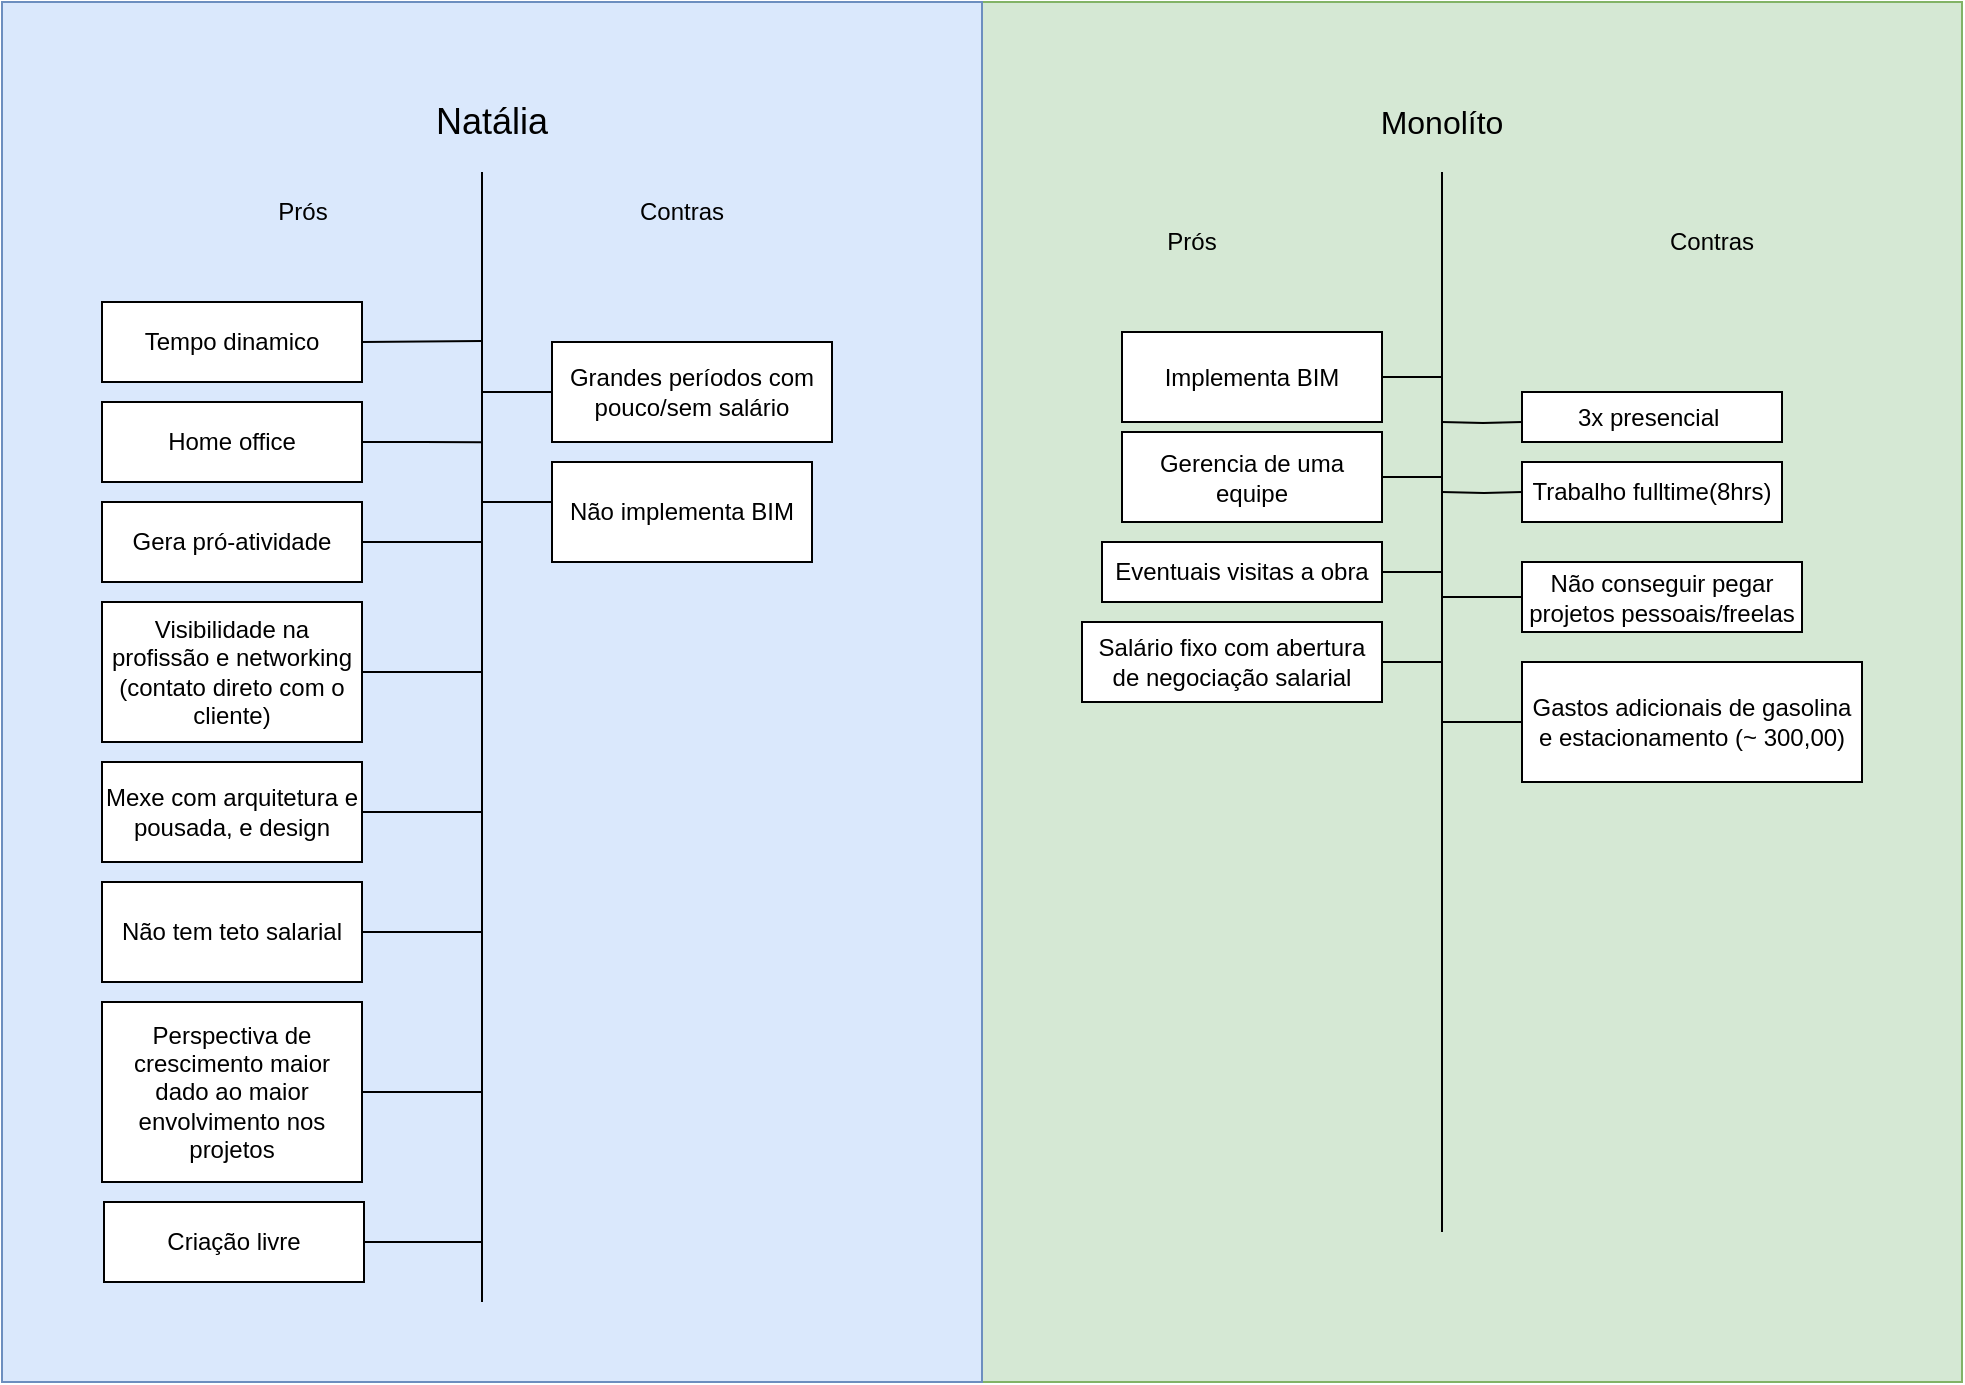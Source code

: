 <mxfile version="23.1.5" type="github">
  <diagram name="Página-1" id="90l4WW7jN_LVAfWG3sPw">
    <mxGraphModel dx="2140" dy="1875" grid="1" gridSize="10" guides="1" tooltips="1" connect="1" arrows="1" fold="1" page="1" pageScale="1" pageWidth="827" pageHeight="1169" math="0" shadow="0">
      <root>
        <mxCell id="0" />
        <mxCell id="1" parent="0" />
        <mxCell id="gnCCzN9J53n9b-ZjmNMW-61" value="" style="rounded=0;whiteSpace=wrap;html=1;fillColor=#d5e8d4;strokeColor=#82b366;" vertex="1" parent="1">
          <mxGeometry x="280" y="-260" width="490" height="690" as="geometry" />
        </mxCell>
        <mxCell id="gnCCzN9J53n9b-ZjmNMW-60" value="" style="rounded=0;whiteSpace=wrap;html=1;fillColor=#dae8fc;strokeColor=#6c8ebf;" vertex="1" parent="1">
          <mxGeometry x="-210" y="-260" width="490" height="690" as="geometry" />
        </mxCell>
        <mxCell id="gnCCzN9J53n9b-ZjmNMW-41" style="edgeStyle=orthogonalEdgeStyle;rounded=0;orthogonalLoop=1;jettySize=auto;html=1;exitX=1;exitY=0.5;exitDx=0;exitDy=0;arcSize=0;endArrow=none;endFill=0;" edge="1" parent="1" source="gnCCzN9J53n9b-ZjmNMW-1">
          <mxGeometry relative="1" as="geometry">
            <mxPoint x="30" y="-90.471" as="targetPoint" />
          </mxGeometry>
        </mxCell>
        <mxCell id="gnCCzN9J53n9b-ZjmNMW-1" value="Tempo dinamico" style="rounded=0;whiteSpace=wrap;html=1;" vertex="1" parent="1">
          <mxGeometry x="-160" y="-110" width="130" height="40" as="geometry" />
        </mxCell>
        <mxCell id="gnCCzN9J53n9b-ZjmNMW-2" value="" style="endArrow=none;html=1;rounded=0;" edge="1" parent="1">
          <mxGeometry width="50" height="50" relative="1" as="geometry">
            <mxPoint x="30" y="390" as="sourcePoint" />
            <mxPoint x="30" y="-175" as="targetPoint" />
          </mxGeometry>
        </mxCell>
        <mxCell id="gnCCzN9J53n9b-ZjmNMW-42" style="edgeStyle=orthogonalEdgeStyle;rounded=0;orthogonalLoop=1;jettySize=auto;html=1;exitX=1;exitY=0.5;exitDx=0;exitDy=0;endArrow=none;endFill=0;" edge="1" parent="1" source="gnCCzN9J53n9b-ZjmNMW-3">
          <mxGeometry relative="1" as="geometry">
            <mxPoint x="30" y="-39.882" as="targetPoint" />
          </mxGeometry>
        </mxCell>
        <mxCell id="gnCCzN9J53n9b-ZjmNMW-3" value="Home office" style="rounded=0;whiteSpace=wrap;html=1;" vertex="1" parent="1">
          <mxGeometry x="-160" y="-60" width="130" height="40" as="geometry" />
        </mxCell>
        <mxCell id="gnCCzN9J53n9b-ZjmNMW-4" value="Gera pró-atividade" style="rounded=0;whiteSpace=wrap;html=1;" vertex="1" parent="1">
          <mxGeometry x="-160" y="-10" width="130" height="40" as="geometry" />
        </mxCell>
        <mxCell id="gnCCzN9J53n9b-ZjmNMW-5" value="Visibilidade na profissão e networking (contato direto com o cliente)" style="rounded=0;whiteSpace=wrap;html=1;" vertex="1" parent="1">
          <mxGeometry x="-160" y="40" width="130" height="70" as="geometry" />
        </mxCell>
        <mxCell id="gnCCzN9J53n9b-ZjmNMW-6" value="Mexe com arquitetura e pousada, e design" style="rounded=0;whiteSpace=wrap;html=1;" vertex="1" parent="1">
          <mxGeometry x="-160" y="120" width="130" height="50" as="geometry" />
        </mxCell>
        <mxCell id="gnCCzN9J53n9b-ZjmNMW-7" value="Prós" style="text;html=1;align=center;verticalAlign=middle;whiteSpace=wrap;rounded=0;" vertex="1" parent="1">
          <mxGeometry x="-140" y="-170" width="161" height="30" as="geometry" />
        </mxCell>
        <mxCell id="gnCCzN9J53n9b-ZjmNMW-8" value="Contras" style="text;html=1;align=center;verticalAlign=middle;whiteSpace=wrap;rounded=0;" vertex="1" parent="1">
          <mxGeometry x="60" y="-170" width="140" height="30" as="geometry" />
        </mxCell>
        <mxCell id="gnCCzN9J53n9b-ZjmNMW-9" value="Natália" style="text;html=1;align=center;verticalAlign=middle;whiteSpace=wrap;rounded=0;fontSize=18;" vertex="1" parent="1">
          <mxGeometry x="-30" y="-215" width="130" height="30" as="geometry" />
        </mxCell>
        <mxCell id="gnCCzN9J53n9b-ZjmNMW-10" value="Não tem teto salarial" style="rounded=0;whiteSpace=wrap;html=1;" vertex="1" parent="1">
          <mxGeometry x="-160" y="180" width="130" height="50" as="geometry" />
        </mxCell>
        <mxCell id="gnCCzN9J53n9b-ZjmNMW-11" value="Perspectiva de crescimento maior dado ao maior envolvimento nos projetos" style="rounded=0;whiteSpace=wrap;html=1;" vertex="1" parent="1">
          <mxGeometry x="-160" y="240" width="130" height="90" as="geometry" />
        </mxCell>
        <mxCell id="gnCCzN9J53n9b-ZjmNMW-12" value="Grandes períodos com pouco/sem salário" style="rounded=0;whiteSpace=wrap;html=1;" vertex="1" parent="1">
          <mxGeometry x="65" y="-90" width="140" height="50" as="geometry" />
        </mxCell>
        <mxCell id="gnCCzN9J53n9b-ZjmNMW-13" value="Não implementa BIM" style="rounded=0;whiteSpace=wrap;html=1;" vertex="1" parent="1">
          <mxGeometry x="65" y="-30" width="130" height="50" as="geometry" />
        </mxCell>
        <mxCell id="gnCCzN9J53n9b-ZjmNMW-15" value="Criação livre" style="rounded=0;whiteSpace=wrap;html=1;" vertex="1" parent="1">
          <mxGeometry x="-159" y="340" width="130" height="40" as="geometry" />
        </mxCell>
        <mxCell id="gnCCzN9J53n9b-ZjmNMW-17" value="" style="endArrow=none;html=1;rounded=0;" edge="1" parent="1">
          <mxGeometry width="50" height="50" relative="1" as="geometry">
            <mxPoint x="510" y="355" as="sourcePoint" />
            <mxPoint x="510" y="-175" as="targetPoint" />
          </mxGeometry>
        </mxCell>
        <mxCell id="gnCCzN9J53n9b-ZjmNMW-22" value="Prós" style="text;html=1;align=center;verticalAlign=middle;whiteSpace=wrap;rounded=0;" vertex="1" parent="1">
          <mxGeometry x="270" y="-155" width="230" height="30" as="geometry" />
        </mxCell>
        <mxCell id="gnCCzN9J53n9b-ZjmNMW-23" value="Contras" style="text;html=1;align=center;verticalAlign=middle;whiteSpace=wrap;rounded=0;" vertex="1" parent="1">
          <mxGeometry x="530" y="-155" width="230" height="30" as="geometry" />
        </mxCell>
        <mxCell id="gnCCzN9J53n9b-ZjmNMW-24" value="Monolíto" style="text;html=1;align=center;verticalAlign=middle;whiteSpace=wrap;rounded=0;fontSize=16;" vertex="1" parent="1">
          <mxGeometry x="440" y="-215" width="140" height="30" as="geometry" />
        </mxCell>
        <mxCell id="gnCCzN9J53n9b-ZjmNMW-28" value="3x presencial&amp;nbsp;" style="rounded=0;whiteSpace=wrap;html=1;" vertex="1" parent="1">
          <mxGeometry x="550" y="-65" width="130" height="25" as="geometry" />
        </mxCell>
        <mxCell id="gnCCzN9J53n9b-ZjmNMW-52" style="edgeStyle=orthogonalEdgeStyle;rounded=0;orthogonalLoop=1;jettySize=auto;html=1;exitX=1;exitY=0.5;exitDx=0;exitDy=0;endArrow=none;endFill=0;" edge="1" parent="1" source="gnCCzN9J53n9b-ZjmNMW-30">
          <mxGeometry relative="1" as="geometry">
            <mxPoint x="510" y="-66.941" as="targetPoint" />
          </mxGeometry>
        </mxCell>
        <mxCell id="gnCCzN9J53n9b-ZjmNMW-30" value="Implementa BIM" style="rounded=0;whiteSpace=wrap;html=1;" vertex="1" parent="1">
          <mxGeometry x="350" y="-95" width="130" height="45" as="geometry" />
        </mxCell>
        <mxCell id="gnCCzN9J53n9b-ZjmNMW-31" value="Gerencia de uma equipe" style="rounded=0;whiteSpace=wrap;html=1;" vertex="1" parent="1">
          <mxGeometry x="350" y="-45" width="130" height="45" as="geometry" />
        </mxCell>
        <mxCell id="gnCCzN9J53n9b-ZjmNMW-32" value="Salário fixo com abertura de negociação salarial" style="rounded=0;whiteSpace=wrap;html=1;" vertex="1" parent="1">
          <mxGeometry x="330" y="50" width="150" height="40" as="geometry" />
        </mxCell>
        <mxCell id="gnCCzN9J53n9b-ZjmNMW-34" value="Eventuais visitas a obra" style="rounded=0;whiteSpace=wrap;html=1;" vertex="1" parent="1">
          <mxGeometry x="340" y="10" width="140" height="30" as="geometry" />
        </mxCell>
        <mxCell id="gnCCzN9J53n9b-ZjmNMW-35" value="Trabalho fulltime(8hrs)" style="rounded=0;whiteSpace=wrap;html=1;" vertex="1" parent="1">
          <mxGeometry x="550" y="-30" width="130" height="30" as="geometry" />
        </mxCell>
        <mxCell id="gnCCzN9J53n9b-ZjmNMW-58" style="edgeStyle=orthogonalEdgeStyle;rounded=0;orthogonalLoop=1;jettySize=auto;html=1;exitX=0;exitY=0.5;exitDx=0;exitDy=0;endArrow=none;endFill=0;" edge="1" parent="1" source="gnCCzN9J53n9b-ZjmNMW-36">
          <mxGeometry relative="1" as="geometry">
            <mxPoint x="510" y="37.552" as="targetPoint" />
          </mxGeometry>
        </mxCell>
        <mxCell id="gnCCzN9J53n9b-ZjmNMW-36" value="Não conseguir pegar projetos pessoais/freelas" style="rounded=0;whiteSpace=wrap;html=1;" vertex="1" parent="1">
          <mxGeometry x="550" y="20" width="140" height="35" as="geometry" />
        </mxCell>
        <mxCell id="gnCCzN9J53n9b-ZjmNMW-59" style="edgeStyle=orthogonalEdgeStyle;rounded=0;orthogonalLoop=1;jettySize=auto;html=1;exitX=0;exitY=0.5;exitDx=0;exitDy=0;endArrow=none;endFill=0;" edge="1" parent="1" source="gnCCzN9J53n9b-ZjmNMW-40">
          <mxGeometry relative="1" as="geometry">
            <mxPoint x="510" y="100" as="targetPoint" />
          </mxGeometry>
        </mxCell>
        <mxCell id="gnCCzN9J53n9b-ZjmNMW-40" value="Gastos adicionais de gasolina e estacionamento (~ 300,00)" style="rounded=0;whiteSpace=wrap;html=1;" vertex="1" parent="1">
          <mxGeometry x="550" y="70" width="170" height="60" as="geometry" />
        </mxCell>
        <mxCell id="gnCCzN9J53n9b-ZjmNMW-43" style="edgeStyle=orthogonalEdgeStyle;rounded=0;orthogonalLoop=1;jettySize=auto;html=1;exitX=1;exitY=0.5;exitDx=0;exitDy=0;endArrow=none;endFill=0;" edge="1" parent="1" source="gnCCzN9J53n9b-ZjmNMW-4">
          <mxGeometry relative="1" as="geometry">
            <mxPoint x="30" y="10" as="targetPoint" />
            <mxPoint x="-20" y="-30" as="sourcePoint" />
          </mxGeometry>
        </mxCell>
        <mxCell id="gnCCzN9J53n9b-ZjmNMW-44" style="edgeStyle=orthogonalEdgeStyle;rounded=0;orthogonalLoop=1;jettySize=auto;html=1;exitX=1;exitY=0.5;exitDx=0;exitDy=0;endArrow=none;endFill=0;" edge="1" parent="1" source="gnCCzN9J53n9b-ZjmNMW-5">
          <mxGeometry relative="1" as="geometry">
            <mxPoint x="30" y="75" as="targetPoint" />
            <mxPoint x="-10" y="-20" as="sourcePoint" />
          </mxGeometry>
        </mxCell>
        <mxCell id="gnCCzN9J53n9b-ZjmNMW-45" style="edgeStyle=orthogonalEdgeStyle;rounded=0;orthogonalLoop=1;jettySize=auto;html=1;exitX=1;exitY=0.5;exitDx=0;exitDy=0;endArrow=none;endFill=0;" edge="1" parent="1" source="gnCCzN9J53n9b-ZjmNMW-6">
          <mxGeometry relative="1" as="geometry">
            <mxPoint x="30" y="145" as="targetPoint" />
            <mxPoint y="-10" as="sourcePoint" />
          </mxGeometry>
        </mxCell>
        <mxCell id="gnCCzN9J53n9b-ZjmNMW-46" style="edgeStyle=orthogonalEdgeStyle;rounded=0;orthogonalLoop=1;jettySize=auto;html=1;exitX=1;exitY=0.5;exitDx=0;exitDy=0;endArrow=none;endFill=0;" edge="1" parent="1" source="gnCCzN9J53n9b-ZjmNMW-10">
          <mxGeometry relative="1" as="geometry">
            <mxPoint x="30" y="205" as="targetPoint" />
            <mxPoint x="10" as="sourcePoint" />
          </mxGeometry>
        </mxCell>
        <mxCell id="gnCCzN9J53n9b-ZjmNMW-47" style="edgeStyle=orthogonalEdgeStyle;rounded=0;orthogonalLoop=1;jettySize=auto;html=1;exitX=1;exitY=0.5;exitDx=0;exitDy=0;endArrow=none;endFill=0;" edge="1" parent="1" source="gnCCzN9J53n9b-ZjmNMW-11">
          <mxGeometry relative="1" as="geometry">
            <mxPoint x="30" y="285" as="targetPoint" />
            <mxPoint x="20" y="10" as="sourcePoint" />
          </mxGeometry>
        </mxCell>
        <mxCell id="gnCCzN9J53n9b-ZjmNMW-48" style="edgeStyle=orthogonalEdgeStyle;rounded=0;orthogonalLoop=1;jettySize=auto;html=1;exitX=1;exitY=0.5;exitDx=0;exitDy=0;endArrow=none;endFill=0;" edge="1" parent="1" source="gnCCzN9J53n9b-ZjmNMW-15">
          <mxGeometry relative="1" as="geometry">
            <mxPoint x="30" y="360" as="targetPoint" />
            <mxPoint x="30" y="20" as="sourcePoint" />
          </mxGeometry>
        </mxCell>
        <mxCell id="gnCCzN9J53n9b-ZjmNMW-49" style="edgeStyle=orthogonalEdgeStyle;rounded=0;orthogonalLoop=1;jettySize=auto;html=1;exitX=0;exitY=0.5;exitDx=0;exitDy=0;endArrow=none;endFill=0;" edge="1" parent="1" source="gnCCzN9J53n9b-ZjmNMW-12">
          <mxGeometry relative="1" as="geometry">
            <mxPoint x="30" y="-65" as="targetPoint" />
            <mxPoint x="40" y="30" as="sourcePoint" />
          </mxGeometry>
        </mxCell>
        <mxCell id="gnCCzN9J53n9b-ZjmNMW-50" style="edgeStyle=orthogonalEdgeStyle;rounded=0;orthogonalLoop=1;jettySize=auto;html=1;endArrow=none;endFill=0;entryX=0;entryY=0.25;entryDx=0;entryDy=0;" edge="1" parent="1" target="gnCCzN9J53n9b-ZjmNMW-13">
          <mxGeometry relative="1" as="geometry">
            <mxPoint x="60" y="-10" as="targetPoint" />
            <mxPoint x="30" y="-10" as="sourcePoint" />
          </mxGeometry>
        </mxCell>
        <mxCell id="gnCCzN9J53n9b-ZjmNMW-53" style="edgeStyle=orthogonalEdgeStyle;rounded=0;orthogonalLoop=1;jettySize=auto;html=1;exitX=1;exitY=0.5;exitDx=0;exitDy=0;endArrow=none;endFill=0;" edge="1" parent="1" source="gnCCzN9J53n9b-ZjmNMW-31">
          <mxGeometry relative="1" as="geometry">
            <mxPoint x="510" y="-12" as="targetPoint" />
            <mxPoint x="490" y="-57" as="sourcePoint" />
          </mxGeometry>
        </mxCell>
        <mxCell id="gnCCzN9J53n9b-ZjmNMW-54" style="edgeStyle=orthogonalEdgeStyle;rounded=0;orthogonalLoop=1;jettySize=auto;html=1;exitX=1;exitY=0.5;exitDx=0;exitDy=0;endArrow=none;endFill=0;" edge="1" parent="1" source="gnCCzN9J53n9b-ZjmNMW-34">
          <mxGeometry relative="1" as="geometry">
            <mxPoint x="510" y="35" as="targetPoint" />
            <mxPoint x="500" y="-47" as="sourcePoint" />
          </mxGeometry>
        </mxCell>
        <mxCell id="gnCCzN9J53n9b-ZjmNMW-55" style="edgeStyle=orthogonalEdgeStyle;rounded=0;orthogonalLoop=1;jettySize=auto;html=1;exitX=1;exitY=0.5;exitDx=0;exitDy=0;endArrow=none;endFill=0;" edge="1" parent="1" source="gnCCzN9J53n9b-ZjmNMW-32">
          <mxGeometry relative="1" as="geometry">
            <mxPoint x="510" y="80" as="targetPoint" />
            <mxPoint x="510" y="-37" as="sourcePoint" />
          </mxGeometry>
        </mxCell>
        <mxCell id="gnCCzN9J53n9b-ZjmNMW-56" style="edgeStyle=orthogonalEdgeStyle;rounded=0;orthogonalLoop=1;jettySize=auto;html=1;endArrow=none;endFill=0;" edge="1" parent="1">
          <mxGeometry relative="1" as="geometry">
            <mxPoint x="550" y="-50" as="targetPoint" />
            <mxPoint x="510" y="-50" as="sourcePoint" />
          </mxGeometry>
        </mxCell>
        <mxCell id="gnCCzN9J53n9b-ZjmNMW-57" style="edgeStyle=orthogonalEdgeStyle;rounded=0;orthogonalLoop=1;jettySize=auto;html=1;endArrow=none;endFill=0;entryX=0;entryY=0.5;entryDx=0;entryDy=0;" edge="1" parent="1" target="gnCCzN9J53n9b-ZjmNMW-35">
          <mxGeometry relative="1" as="geometry">
            <mxPoint x="560" y="11" as="targetPoint" />
            <mxPoint x="510" y="-15" as="sourcePoint" />
          </mxGeometry>
        </mxCell>
      </root>
    </mxGraphModel>
  </diagram>
</mxfile>
